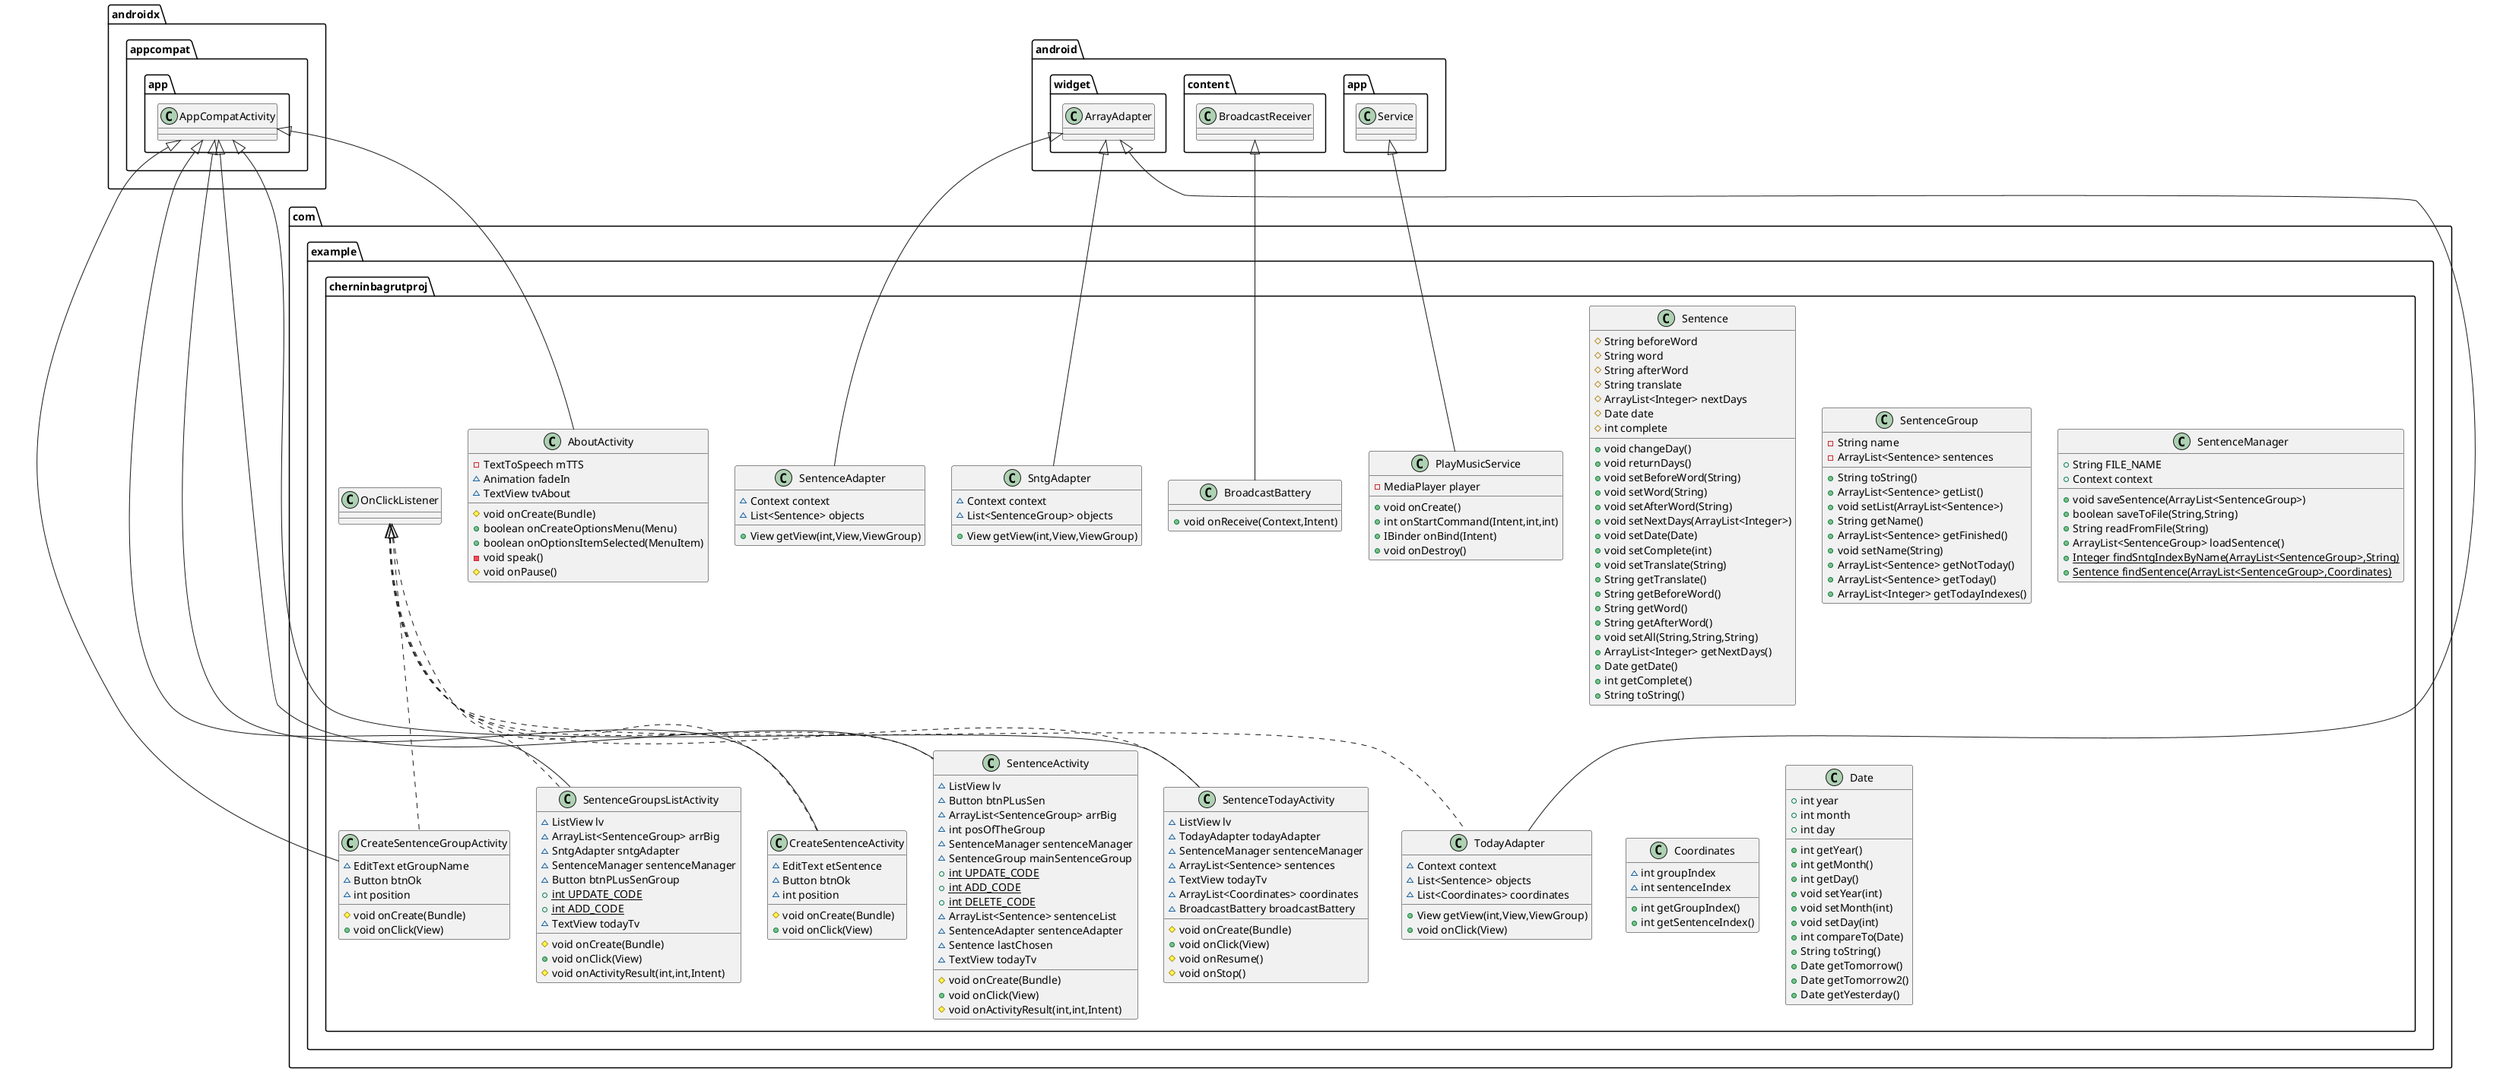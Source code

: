 @startuml
class com.example.cherninbagrutproj.CreateSentenceGroupActivity {
~ EditText etGroupName
~ Button btnOk
~ int position
# void onCreate(Bundle)
+ void onClick(View)
}
class com.example.cherninbagrutproj.SentenceAdapter {
~ Context context
~ List<Sentence> objects
+ View getView(int,View,ViewGroup)
}
class com.example.cherninbagrutproj.Sentence {
# String beforeWord
# String word
# String afterWord
# String translate
# ArrayList<Integer> nextDays
# Date date
# int complete
+ void changeDay()
+ void returnDays()
+ void setBeforeWord(String)
+ void setWord(String)
+ void setAfterWord(String)
+ void setNextDays(ArrayList<Integer>)
+ void setDate(Date)
+ void setComplete(int)
+ void setTranslate(String)
+ String getTranslate()
+ String getBeforeWord()
+ String getWord()
+ String getAfterWord()
+ void setAll(String,String,String)
+ ArrayList<Integer> getNextDays()
+ Date getDate()
+ int getComplete()
+ String toString()
}
class com.example.cherninbagrutproj.SentenceGroupsListActivity {
~ ListView lv
~ ArrayList<SentenceGroup> arrBig
~ SntgAdapter sntgAdapter
~ SentenceManager sentenceManager
~ Button btnPLusSenGroup
+ {static} int UPDATE_CODE
+ {static} int ADD_CODE
~ TextView todayTv
# void onCreate(Bundle)
+ void onClick(View)
# void onActivityResult(int,int,Intent)
}
class com.example.cherninbagrutproj.SentenceGroup {
- String name
- ArrayList<Sentence> sentences
+ String toString()
+ ArrayList<Sentence> getList()
+ void setList(ArrayList<Sentence>)
+ String getName()
+ ArrayList<Sentence> getFinished()
+ void setName(String)
+ ArrayList<Sentence> getNotToday()
+ ArrayList<Sentence> getToday()
+ ArrayList<Integer> getTodayIndexes()
}
class com.example.cherninbagrutproj.SentenceManager {
+ String FILE_NAME
+ Context context
+ void saveSentence(ArrayList<SentenceGroup>)
+ boolean saveToFile(String,String)
+ String readFromFile(String)
+ ArrayList<SentenceGroup> loadSentence()
+ {static} Integer findSntgIndexByName(ArrayList<SentenceGroup>,String)
+ {static} Sentence findSentence(ArrayList<SentenceGroup>,Coordinates)
}
class com.example.cherninbagrutproj.PlayMusicService {
- MediaPlayer player
+ void onCreate()
+ int onStartCommand(Intent,int,int)
+ IBinder onBind(Intent)
+ void onDestroy()
}
class com.example.cherninbagrutproj.Coordinates {
~ int groupIndex
~ int sentenceIndex
+ int getGroupIndex()
+ int getSentenceIndex()
}
class com.example.cherninbagrutproj.AboutActivity {
- TextToSpeech mTTS
~ Animation fadeIn
~ TextView tvAbout
# void onCreate(Bundle)
+ boolean onCreateOptionsMenu(Menu)
+ boolean onOptionsItemSelected(MenuItem)
- void speak()
# void onPause()
}
class com.example.cherninbagrutproj.CreateSentenceActivity {
~ EditText etSentence
~ Button btnOk
~ int position
# void onCreate(Bundle)
+ void onClick(View)
}
class com.example.cherninbagrutproj.BroadcastBattery {
+ void onReceive(Context,Intent)
}
class com.example.cherninbagrutproj.SentenceActivity {
~ ListView lv
~ Button btnPLusSen
~ ArrayList<SentenceGroup> arrBig
~ int posOfTheGroup
~ SentenceManager sentenceManager
~ SentenceGroup mainSentenceGroup
+ {static} int UPDATE_CODE
+ {static} int ADD_CODE
+ {static} int DELETE_CODE
~ ArrayList<Sentence> sentenceList
~ SentenceAdapter sentenceAdapter
~ Sentence lastChosen
~ TextView todayTv
# void onCreate(Bundle)
+ void onClick(View)
# void onActivityResult(int,int,Intent)
}
class com.example.cherninbagrutproj.TodayAdapter {
~ Context context
~ List<Sentence> objects
~ List<Coordinates> coordinates
+ View getView(int,View,ViewGroup)
+ void onClick(View)
}
class com.example.cherninbagrutproj.SntgAdapter {
~ Context context
~ List<SentenceGroup> objects
+ View getView(int,View,ViewGroup)
}
class com.example.cherninbagrutproj.Date {
+ int year
+ int month
+ int day
+ int getYear()
+ int getMonth()
+ int getDay()
+ void setYear(int)
+ void setMonth(int)
+ void setDay(int)
+ int compareTo(Date)
+ String toString()
+ Date getTomorrow()
+ Date getTomorrow2()
+ Date getYesterday()
}
class com.example.cherninbagrutproj.SentenceTodayActivity {
~ ListView lv
~ TodayAdapter todayAdapter
~ SentenceManager sentenceManager
~ ArrayList<Sentence> sentences
~ TextView todayTv
~ ArrayList<Coordinates> coordinates
~ BroadcastBattery broadcastBattery
# void onCreate(Bundle)
+ void onClick(View)
# void onResume()
# void onStop()
}


com.example.cherninbagrutproj.OnClickListener <|.. com.example.cherninbagrutproj.CreateSentenceGroupActivity
androidx.appcompat.app.AppCompatActivity <|-- com.example.cherninbagrutproj.CreateSentenceGroupActivity
android.widget.ArrayAdapter <|-- com.example.cherninbagrutproj.SentenceAdapter
com.example.cherninbagrutproj.OnClickListener <|.. com.example.cherninbagrutproj.SentenceGroupsListActivity
androidx.appcompat.app.AppCompatActivity <|-- com.example.cherninbagrutproj.SentenceGroupsListActivity
android.app.Service <|-- com.example.cherninbagrutproj.PlayMusicService
androidx.appcompat.app.AppCompatActivity <|-- com.example.cherninbagrutproj.AboutActivity
com.example.cherninbagrutproj.OnClickListener <|.. com.example.cherninbagrutproj.CreateSentenceActivity
androidx.appcompat.app.AppCompatActivity <|-- com.example.cherninbagrutproj.CreateSentenceActivity
android.content.BroadcastReceiver <|-- com.example.cherninbagrutproj.BroadcastBattery
com.example.cherninbagrutproj.OnClickListener <|.. com.example.cherninbagrutproj.SentenceActivity
androidx.appcompat.app.AppCompatActivity <|-- com.example.cherninbagrutproj.SentenceActivity
com.example.cherninbagrutproj.OnClickListener <|.. com.example.cherninbagrutproj.TodayAdapter
android.widget.ArrayAdapter <|-- com.example.cherninbagrutproj.TodayAdapter
android.widget.ArrayAdapter <|-- com.example.cherninbagrutproj.SntgAdapter
com.example.cherninbagrutproj.OnClickListener <|.. com.example.cherninbagrutproj.SentenceTodayActivity
androidx.appcompat.app.AppCompatActivity <|-- com.example.cherninbagrutproj.SentenceTodayActivity
@enduml